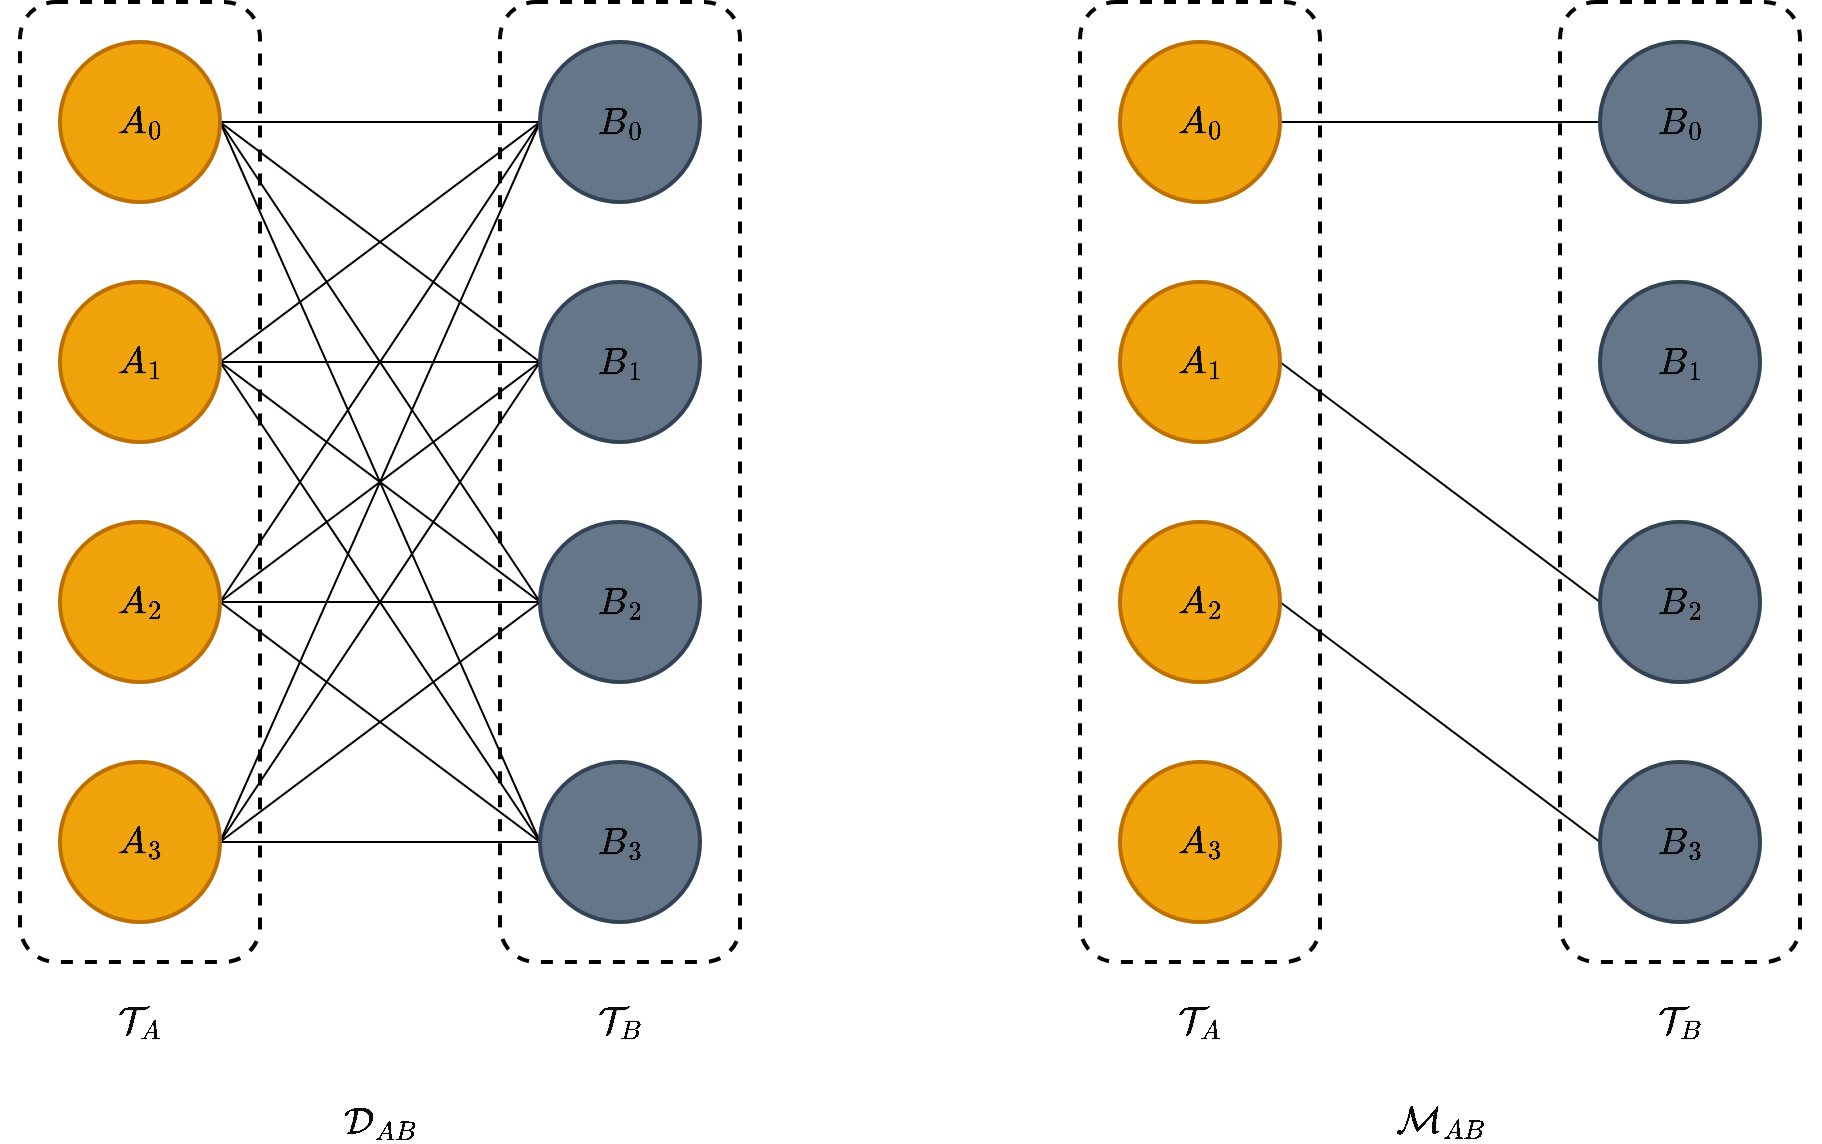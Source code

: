 <mxfile>
    <diagram id="MkvUBDTMLH-L1xOQZ4Vr" name="Page-1">
        <mxGraphModel dx="1646" dy="794" grid="1" gridSize="10" guides="1" tooltips="1" connect="1" arrows="1" fold="1" page="1" pageScale="1" pageWidth="850" pageHeight="1100" math="1" shadow="0">
            <root>
                <mxCell id="0"/>
                <mxCell id="1" parent="0"/>
                <mxCell id="50" value="" style="rounded=1;whiteSpace=wrap;html=1;fontSize=16;fontColor=#0A0A0A;strokeColor=#000000;strokeWidth=2;fillColor=none;dashed=1;" vertex="1" parent="1">
                    <mxGeometry x="60" y="60" width="120" height="480" as="geometry"/>
                </mxCell>
                <mxCell id="51" value="" style="rounded=1;whiteSpace=wrap;html=1;fontSize=16;fontColor=#0A0A0A;strokeColor=#000000;strokeWidth=2;fillColor=none;dashed=1;" vertex="1" parent="1">
                    <mxGeometry x="300" y="60" width="120" height="480" as="geometry"/>
                </mxCell>
                <mxCell id="52" value="" style="rounded=1;whiteSpace=wrap;html=1;fontSize=16;fontColor=#0A0A0A;strokeColor=#000000;strokeWidth=2;fillColor=none;dashed=1;" vertex="1" parent="1">
                    <mxGeometry x="590" y="60" width="120" height="480" as="geometry"/>
                </mxCell>
                <mxCell id="53" value="" style="rounded=1;whiteSpace=wrap;html=1;fontSize=16;fontColor=#0A0A0A;strokeColor=#000000;strokeWidth=2;fillColor=none;dashed=1;" vertex="1" parent="1">
                    <mxGeometry x="830" y="60" width="120" height="480" as="geometry"/>
                </mxCell>
                <mxCell id="10" style="edgeStyle=none;html=1;exitX=1;exitY=0.5;exitDx=0;exitDy=0;entryX=0;entryY=0.5;entryDx=0;entryDy=0;fontSize=16;fontColor=#0A0A0A;strokeColor=#000000;endArrow=none;endFill=0;" edge="1" parent="1" source="2" target="6">
                    <mxGeometry relative="1" as="geometry"/>
                </mxCell>
                <mxCell id="11" style="edgeStyle=none;html=1;exitX=1;exitY=0.5;exitDx=0;exitDy=0;entryX=0;entryY=0.5;entryDx=0;entryDy=0;fontSize=16;fontColor=#0A0A0A;strokeColor=#000000;endArrow=none;endFill=0;" edge="1" parent="1" source="2" target="7">
                    <mxGeometry relative="1" as="geometry"/>
                </mxCell>
                <mxCell id="12" style="edgeStyle=none;html=1;exitX=1;exitY=0.5;exitDx=0;exitDy=0;entryX=0;entryY=0.5;entryDx=0;entryDy=0;fontSize=16;fontColor=#0A0A0A;strokeColor=#000000;endArrow=none;endFill=0;" edge="1" parent="1" source="2" target="8">
                    <mxGeometry relative="1" as="geometry"/>
                </mxCell>
                <mxCell id="13" style="edgeStyle=none;html=1;exitX=1;exitY=0.5;exitDx=0;exitDy=0;entryX=0;entryY=0.5;entryDx=0;entryDy=0;fontSize=16;fontColor=#0A0A0A;strokeColor=#000000;endArrow=none;endFill=0;" edge="1" parent="1" source="2" target="9">
                    <mxGeometry relative="1" as="geometry"/>
                </mxCell>
                <mxCell id="2" value="&lt;font color=&quot;#0a0a0a&quot; style=&quot;font-size: 16px&quot;&gt;\(A_0\)&lt;/font&gt;" style="ellipse;whiteSpace=wrap;html=1;aspect=fixed;fillColor=#f0a30a;strokeColor=#BD7000;strokeWidth=2;fontColor=#000000;" vertex="1" parent="1">
                    <mxGeometry x="80" y="80" width="80" height="80" as="geometry"/>
                </mxCell>
                <mxCell id="14" style="edgeStyle=none;html=1;exitX=1;exitY=0.5;exitDx=0;exitDy=0;entryX=0;entryY=0.5;entryDx=0;entryDy=0;fontSize=16;fontColor=#0A0A0A;strokeColor=#000000;endArrow=none;endFill=0;" edge="1" parent="1" source="3" target="6">
                    <mxGeometry relative="1" as="geometry"/>
                </mxCell>
                <mxCell id="15" style="edgeStyle=none;html=1;exitX=1;exitY=0.5;exitDx=0;exitDy=0;entryX=0;entryY=0.5;entryDx=0;entryDy=0;fontSize=16;fontColor=#0A0A0A;strokeColor=#000000;endArrow=none;endFill=0;" edge="1" parent="1" source="3" target="7">
                    <mxGeometry relative="1" as="geometry"/>
                </mxCell>
                <mxCell id="16" style="edgeStyle=none;html=1;exitX=1;exitY=0.5;exitDx=0;exitDy=0;entryX=0;entryY=0.5;entryDx=0;entryDy=0;fontSize=16;fontColor=#0A0A0A;strokeColor=#000000;endArrow=none;endFill=0;" edge="1" parent="1" source="3" target="8">
                    <mxGeometry relative="1" as="geometry"/>
                </mxCell>
                <mxCell id="17" style="edgeStyle=none;html=1;exitX=1;exitY=0.5;exitDx=0;exitDy=0;entryX=0;entryY=0.5;entryDx=0;entryDy=0;fontSize=16;fontColor=#0A0A0A;strokeColor=#000000;endArrow=none;endFill=0;" edge="1" parent="1" source="3" target="9">
                    <mxGeometry relative="1" as="geometry"/>
                </mxCell>
                <mxCell id="3" value="&lt;font color=&quot;#0a0a0a&quot; style=&quot;font-size: 16px&quot;&gt;\(A_1\)&lt;/font&gt;" style="ellipse;whiteSpace=wrap;html=1;aspect=fixed;fillColor=#f0a30a;strokeColor=#BD7000;strokeWidth=2;fontColor=#000000;" vertex="1" parent="1">
                    <mxGeometry x="80" y="200" width="80" height="80" as="geometry"/>
                </mxCell>
                <mxCell id="18" style="edgeStyle=none;html=1;exitX=1;exitY=0.5;exitDx=0;exitDy=0;entryX=0;entryY=0.5;entryDx=0;entryDy=0;fontSize=16;fontColor=#0A0A0A;strokeColor=#000000;endArrow=none;endFill=0;" edge="1" parent="1" source="4" target="6">
                    <mxGeometry relative="1" as="geometry"/>
                </mxCell>
                <mxCell id="19" style="edgeStyle=none;html=1;exitX=1;exitY=0.5;exitDx=0;exitDy=0;entryX=0;entryY=0.5;entryDx=0;entryDy=0;fontSize=16;fontColor=#0A0A0A;strokeColor=#000000;endArrow=none;endFill=0;" edge="1" parent="1" source="4" target="7">
                    <mxGeometry relative="1" as="geometry"/>
                </mxCell>
                <mxCell id="20" style="edgeStyle=none;html=1;exitX=1;exitY=0.5;exitDx=0;exitDy=0;entryX=0;entryY=0.5;entryDx=0;entryDy=0;fontSize=16;fontColor=#0A0A0A;strokeColor=#000000;endArrow=none;endFill=0;" edge="1" parent="1" source="4" target="8">
                    <mxGeometry relative="1" as="geometry"/>
                </mxCell>
                <mxCell id="21" style="edgeStyle=none;html=1;exitX=1;exitY=0.5;exitDx=0;exitDy=0;entryX=0;entryY=0.5;entryDx=0;entryDy=0;fontSize=16;fontColor=#0A0A0A;strokeColor=#000000;endArrow=none;endFill=0;" edge="1" parent="1" source="4" target="9">
                    <mxGeometry relative="1" as="geometry"/>
                </mxCell>
                <mxCell id="4" value="&lt;font color=&quot;#0a0a0a&quot; style=&quot;font-size: 16px&quot;&gt;\(A_2\)&lt;/font&gt;" style="ellipse;whiteSpace=wrap;html=1;aspect=fixed;fillColor=#f0a30a;strokeColor=#BD7000;strokeWidth=2;fontColor=#000000;" vertex="1" parent="1">
                    <mxGeometry x="80" y="320" width="80" height="80" as="geometry"/>
                </mxCell>
                <mxCell id="22" style="edgeStyle=none;html=1;exitX=1;exitY=0.5;exitDx=0;exitDy=0;entryX=0;entryY=0.5;entryDx=0;entryDy=0;fontSize=16;fontColor=#0A0A0A;strokeColor=#000000;endArrow=none;endFill=0;" edge="1" parent="1" source="5" target="6">
                    <mxGeometry relative="1" as="geometry"/>
                </mxCell>
                <mxCell id="23" style="edgeStyle=none;html=1;exitX=1;exitY=0.5;exitDx=0;exitDy=0;entryX=0;entryY=0.5;entryDx=0;entryDy=0;fontSize=16;fontColor=#0A0A0A;strokeColor=#000000;endArrow=none;endFill=0;" edge="1" parent="1" source="5" target="7">
                    <mxGeometry relative="1" as="geometry"/>
                </mxCell>
                <mxCell id="24" style="edgeStyle=none;html=1;exitX=1;exitY=0.5;exitDx=0;exitDy=0;entryX=0;entryY=0.5;entryDx=0;entryDy=0;fontSize=16;fontColor=#0A0A0A;strokeColor=#000000;endArrow=none;endFill=0;" edge="1" parent="1" source="5" target="8">
                    <mxGeometry relative="1" as="geometry"/>
                </mxCell>
                <mxCell id="25" style="edgeStyle=none;html=1;exitX=1;exitY=0.5;exitDx=0;exitDy=0;entryX=0;entryY=0.5;entryDx=0;entryDy=0;fontSize=16;fontColor=#0A0A0A;strokeColor=#000000;endArrow=none;endFill=0;" edge="1" parent="1" source="5" target="9">
                    <mxGeometry relative="1" as="geometry"/>
                </mxCell>
                <mxCell id="5" value="&lt;font color=&quot;#0a0a0a&quot; style=&quot;font-size: 16px&quot;&gt;\(A_3\)&lt;/font&gt;" style="ellipse;whiteSpace=wrap;html=1;aspect=fixed;fillColor=#f0a30a;strokeColor=#BD7000;strokeWidth=2;fontColor=#000000;" vertex="1" parent="1">
                    <mxGeometry x="80" y="440" width="80" height="80" as="geometry"/>
                </mxCell>
                <mxCell id="6" value="&lt;font color=&quot;#0a0a0a&quot; style=&quot;font-size: 16px&quot;&gt;\(B_0\)&lt;/font&gt;" style="ellipse;whiteSpace=wrap;html=1;aspect=fixed;fillColor=#647687;strokeColor=#314354;strokeWidth=2;fontColor=#ffffff;" vertex="1" parent="1">
                    <mxGeometry x="320" y="80" width="80" height="80" as="geometry"/>
                </mxCell>
                <mxCell id="7" value="&lt;font color=&quot;#0a0a0a&quot; style=&quot;font-size: 16px&quot;&gt;\(B_1\)&lt;/font&gt;" style="ellipse;whiteSpace=wrap;html=1;aspect=fixed;fillColor=#647687;strokeColor=#314354;strokeWidth=2;fontColor=#ffffff;" vertex="1" parent="1">
                    <mxGeometry x="320" y="200" width="80" height="80" as="geometry"/>
                </mxCell>
                <mxCell id="8" value="&lt;font color=&quot;#0a0a0a&quot; style=&quot;font-size: 16px&quot;&gt;\(B_2\)&lt;/font&gt;" style="ellipse;whiteSpace=wrap;html=1;aspect=fixed;fillColor=#647687;strokeColor=#314354;strokeWidth=2;fontColor=#ffffff;" vertex="1" parent="1">
                    <mxGeometry x="320" y="320" width="80" height="80" as="geometry"/>
                </mxCell>
                <mxCell id="9" value="&lt;font color=&quot;#0a0a0a&quot; style=&quot;font-size: 16px&quot;&gt;\(B_3\)&lt;/font&gt;" style="ellipse;whiteSpace=wrap;html=1;aspect=fixed;fillColor=#647687;strokeColor=#314354;strokeWidth=2;fontColor=#ffffff;" vertex="1" parent="1">
                    <mxGeometry x="320" y="440" width="80" height="80" as="geometry"/>
                </mxCell>
                <mxCell id="26" style="edgeStyle=none;html=1;exitX=1;exitY=0.5;exitDx=0;exitDy=0;entryX=0;entryY=0.5;entryDx=0;entryDy=0;fontSize=16;fontColor=#0A0A0A;strokeColor=#000000;endArrow=none;endFill=0;" edge="1" parent="1" source="30" target="46">
                    <mxGeometry relative="1" as="geometry"/>
                </mxCell>
                <mxCell id="30" value="&lt;font color=&quot;#0a0a0a&quot; style=&quot;font-size: 16px&quot;&gt;\(A_0\)&lt;/font&gt;" style="ellipse;whiteSpace=wrap;html=1;aspect=fixed;fillColor=#f0a30a;strokeColor=#BD7000;strokeWidth=2;fontColor=#000000;" vertex="1" parent="1">
                    <mxGeometry x="610" y="80" width="80" height="80" as="geometry"/>
                </mxCell>
                <mxCell id="33" style="edgeStyle=none;html=1;exitX=1;exitY=0.5;exitDx=0;exitDy=0;entryX=0;entryY=0.5;entryDx=0;entryDy=0;fontSize=16;fontColor=#0A0A0A;strokeColor=#000000;endArrow=none;endFill=0;" edge="1" parent="1" source="35" target="48">
                    <mxGeometry relative="1" as="geometry"/>
                </mxCell>
                <mxCell id="35" value="&lt;font color=&quot;#0a0a0a&quot; style=&quot;font-size: 16px&quot;&gt;\(A_1\)&lt;/font&gt;" style="ellipse;whiteSpace=wrap;html=1;aspect=fixed;fillColor=#f0a30a;strokeColor=#BD7000;strokeWidth=2;fontColor=#000000;" vertex="1" parent="1">
                    <mxGeometry x="610" y="200" width="80" height="80" as="geometry"/>
                </mxCell>
                <mxCell id="39" style="edgeStyle=none;html=1;exitX=1;exitY=0.5;exitDx=0;exitDy=0;entryX=0;entryY=0.5;entryDx=0;entryDy=0;fontSize=16;fontColor=#0A0A0A;strokeColor=#000000;endArrow=none;endFill=0;" edge="1" parent="1" source="40" target="49">
                    <mxGeometry relative="1" as="geometry"/>
                </mxCell>
                <mxCell id="40" value="&lt;font color=&quot;#0a0a0a&quot; style=&quot;font-size: 16px&quot;&gt;\(A_2\)&lt;/font&gt;" style="ellipse;whiteSpace=wrap;html=1;aspect=fixed;fillColor=#f0a30a;strokeColor=#BD7000;strokeWidth=2;fontColor=#000000;" vertex="1" parent="1">
                    <mxGeometry x="610" y="320" width="80" height="80" as="geometry"/>
                </mxCell>
                <mxCell id="45" value="&lt;font color=&quot;#0a0a0a&quot; style=&quot;font-size: 16px&quot;&gt;\(A_3\)&lt;/font&gt;" style="ellipse;whiteSpace=wrap;html=1;aspect=fixed;fillColor=#f0a30a;strokeColor=#BD7000;strokeWidth=2;fontColor=#000000;" vertex="1" parent="1">
                    <mxGeometry x="610" y="440" width="80" height="80" as="geometry"/>
                </mxCell>
                <mxCell id="46" value="&lt;font color=&quot;#0a0a0a&quot; style=&quot;font-size: 16px&quot;&gt;\(B_0\)&lt;/font&gt;" style="ellipse;whiteSpace=wrap;html=1;aspect=fixed;fillColor=#647687;strokeColor=#314354;strokeWidth=2;fontColor=#ffffff;" vertex="1" parent="1">
                    <mxGeometry x="850" y="80" width="80" height="80" as="geometry"/>
                </mxCell>
                <mxCell id="47" value="&lt;font color=&quot;#0a0a0a&quot; style=&quot;font-size: 16px&quot;&gt;\(B_1\)&lt;/font&gt;" style="ellipse;whiteSpace=wrap;html=1;aspect=fixed;fillColor=#647687;strokeColor=#314354;strokeWidth=2;fontColor=#ffffff;" vertex="1" parent="1">
                    <mxGeometry x="850" y="200" width="80" height="80" as="geometry"/>
                </mxCell>
                <mxCell id="48" value="&lt;font color=&quot;#0a0a0a&quot; style=&quot;font-size: 16px&quot;&gt;\(B_2\)&lt;/font&gt;" style="ellipse;whiteSpace=wrap;html=1;aspect=fixed;fillColor=#647687;strokeColor=#314354;strokeWidth=2;fontColor=#ffffff;" vertex="1" parent="1">
                    <mxGeometry x="850" y="320" width="80" height="80" as="geometry"/>
                </mxCell>
                <mxCell id="49" value="&lt;font color=&quot;#0a0a0a&quot; style=&quot;font-size: 16px&quot;&gt;\(B_3\)&lt;/font&gt;" style="ellipse;whiteSpace=wrap;html=1;aspect=fixed;fillColor=#647687;strokeColor=#314354;strokeWidth=2;fontColor=#ffffff;" vertex="1" parent="1">
                    <mxGeometry x="850" y="440" width="80" height="80" as="geometry"/>
                </mxCell>
                <mxCell id="54" value="\(\mathcal{T}_A\)" style="text;html=1;align=center;verticalAlign=middle;resizable=0;points=[];autosize=1;strokeColor=none;fillColor=none;fontSize=16;fontColor=#0A0A0A;" vertex="1" parent="1">
                    <mxGeometry x="50" y="560" width="140" height="20" as="geometry"/>
                </mxCell>
                <mxCell id="55" value="\(\mathcal{T}_B\)" style="text;html=1;align=center;verticalAlign=middle;resizable=0;points=[];autosize=1;strokeColor=none;fillColor=none;fontSize=16;fontColor=#0A0A0A;" vertex="1" parent="1">
                    <mxGeometry x="290" y="560" width="140" height="20" as="geometry"/>
                </mxCell>
                <mxCell id="56" value="\(\mathcal{T}_A\)" style="text;html=1;align=center;verticalAlign=middle;resizable=0;points=[];autosize=1;strokeColor=none;fillColor=none;fontSize=16;fontColor=#0A0A0A;" vertex="1" parent="1">
                    <mxGeometry x="580" y="560" width="140" height="20" as="geometry"/>
                </mxCell>
                <mxCell id="57" value="\(\mathcal{T}_B\)" style="text;html=1;align=center;verticalAlign=middle;resizable=0;points=[];autosize=1;strokeColor=none;fillColor=none;fontSize=16;fontColor=#0A0A0A;" vertex="1" parent="1">
                    <mxGeometry x="820" y="560" width="140" height="20" as="geometry"/>
                </mxCell>
                <mxCell id="59" value="\(\mathcal{D}_{AB}\)" style="text;html=1;align=center;verticalAlign=middle;resizable=0;points=[];autosize=1;strokeColor=none;fillColor=none;fontSize=16;fontColor=#0A0A0A;" vertex="1" parent="1">
                    <mxGeometry x="160" y="610" width="160" height="20" as="geometry"/>
                </mxCell>
                <mxCell id="60" value="\(\mathcal{M}_{AB}\)" style="text;html=1;align=center;verticalAlign=middle;resizable=0;points=[];autosize=1;strokeColor=none;fillColor=none;fontSize=16;fontColor=#0A0A0A;" vertex="1" parent="1">
                    <mxGeometry x="690" y="610" width="160" height="20" as="geometry"/>
                </mxCell>
            </root>
        </mxGraphModel>
    </diagram>
</mxfile>